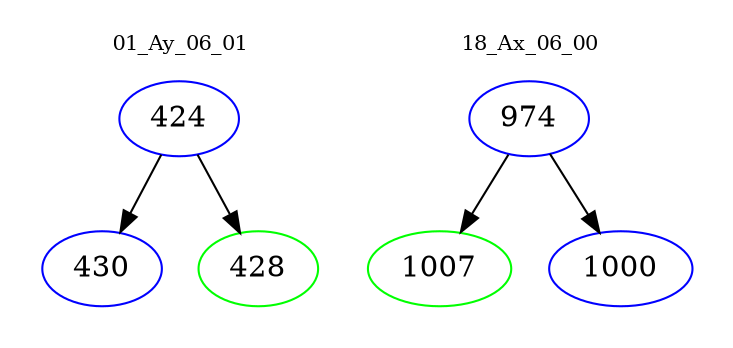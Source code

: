 digraph{
subgraph cluster_0 {
color = white
label = "01_Ay_06_01";
fontsize=10;
T0_424 [label="424", color="blue"]
T0_424 -> T0_430 [color="black"]
T0_430 [label="430", color="blue"]
T0_424 -> T0_428 [color="black"]
T0_428 [label="428", color="green"]
}
subgraph cluster_1 {
color = white
label = "18_Ax_06_00";
fontsize=10;
T1_974 [label="974", color="blue"]
T1_974 -> T1_1007 [color="black"]
T1_1007 [label="1007", color="green"]
T1_974 -> T1_1000 [color="black"]
T1_1000 [label="1000", color="blue"]
}
}
